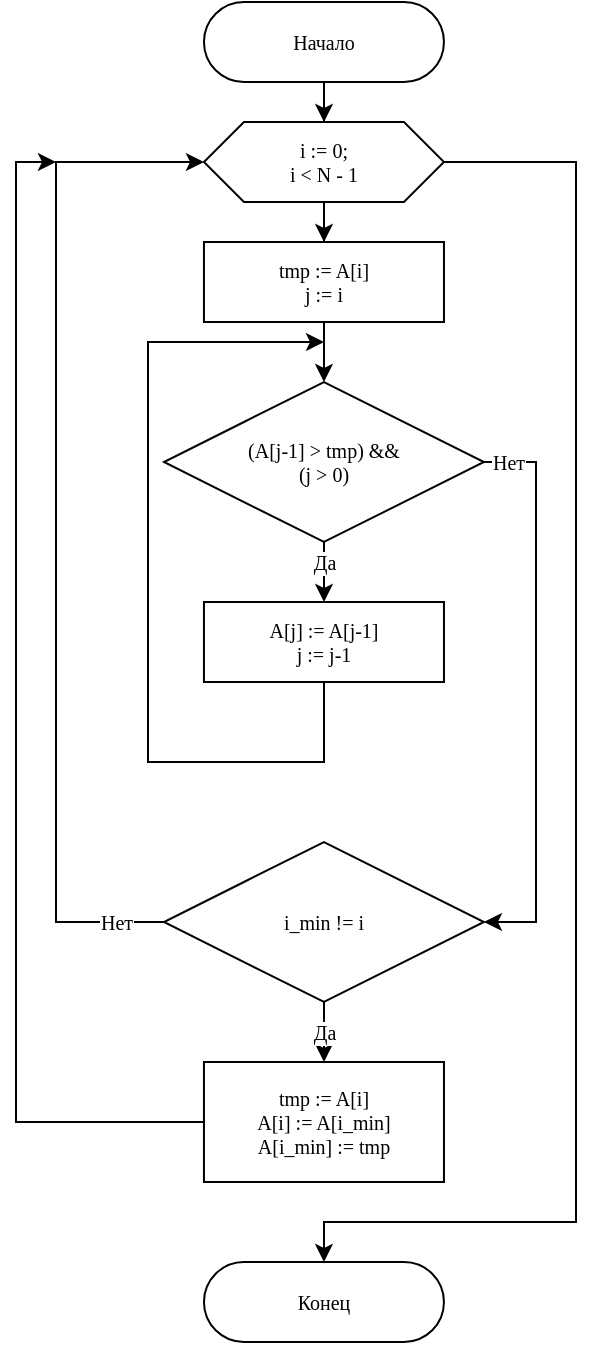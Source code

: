 <mxfile version="14.0.1" type="github">
  <diagram id="jJN2-YR1qqHn-e9BybVK" name="Page-1">
    <mxGraphModel dx="681" dy="482" grid="1" gridSize="10" guides="1" tooltips="1" connect="1" arrows="1" fold="1" page="1" pageScale="1" pageWidth="827" pageHeight="1169" math="0" shadow="0">
      <root>
        <mxCell id="0" />
        <mxCell id="1" parent="0" />
        <mxCell id="zWPFmJT7cU66MBOUrcfU-5" value="" style="edgeStyle=orthogonalEdgeStyle;rounded=0;orthogonalLoop=1;jettySize=auto;html=1;fontFamily=Consolas;fontSize=10;" parent="1" source="zWPFmJT7cU66MBOUrcfU-1" target="zWPFmJT7cU66MBOUrcfU-4" edge="1">
          <mxGeometry relative="1" as="geometry" />
        </mxCell>
        <mxCell id="zWPFmJT7cU66MBOUrcfU-1" value="Начало" style="rounded=1;whiteSpace=wrap;html=1;arcSize=50;fontFamily=Consolas;fontSize=10;" parent="1" vertex="1">
          <mxGeometry x="367.98" y="40" width="120" height="40" as="geometry" />
        </mxCell>
        <mxCell id="zWPFmJT7cU66MBOUrcfU-7" value="" style="edgeStyle=orthogonalEdgeStyle;rounded=0;orthogonalLoop=1;jettySize=auto;html=1;fontFamily=Consolas;fontSize=10;" parent="1" source="zWPFmJT7cU66MBOUrcfU-4" target="zWPFmJT7cU66MBOUrcfU-6" edge="1">
          <mxGeometry relative="1" as="geometry" />
        </mxCell>
        <mxCell id="zWPFmJT7cU66MBOUrcfU-25" style="edgeStyle=orthogonalEdgeStyle;rounded=0;orthogonalLoop=1;jettySize=auto;html=1;fontFamily=Consolas;entryX=0.5;entryY=0;entryDx=0;entryDy=0;fontSize=10;" parent="1" source="zWPFmJT7cU66MBOUrcfU-4" target="zWPFmJT7cU66MBOUrcfU-26" edge="1">
          <mxGeometry relative="1" as="geometry">
            <mxPoint x="433.98" y="670" as="targetPoint" />
            <Array as="points">
              <mxPoint x="553.98" y="120" />
              <mxPoint x="553.98" y="650" />
              <mxPoint x="427.98" y="650" />
            </Array>
          </mxGeometry>
        </mxCell>
        <mxCell id="zWPFmJT7cU66MBOUrcfU-4" value="&lt;div style=&quot;font-size: 10px;&quot;&gt;i := 0;&lt;/div&gt;&lt;div style=&quot;font-size: 10px;&quot;&gt;i &amp;lt; N - 1&lt;/div&gt;" style="shape=hexagon;perimeter=hexagonPerimeter2;whiteSpace=wrap;html=1;fixedSize=1;rounded=1;fontFamily=Consolas;arcSize=0;fontSize=10;" parent="1" vertex="1">
          <mxGeometry x="367.98" y="100" width="120" height="40" as="geometry" />
        </mxCell>
        <mxCell id="zWPFmJT7cU66MBOUrcfU-9" value="" style="edgeStyle=orthogonalEdgeStyle;rounded=0;orthogonalLoop=1;jettySize=auto;html=1;fontFamily=Consolas;entryX=0.5;entryY=0;entryDx=0;entryDy=0;fontSize=10;" parent="1" source="zWPFmJT7cU66MBOUrcfU-6" target="zWPFmJT7cU66MBOUrcfU-14" edge="1">
          <mxGeometry relative="1" as="geometry">
            <mxPoint x="428.0" y="220" as="targetPoint" />
          </mxGeometry>
        </mxCell>
        <mxCell id="zWPFmJT7cU66MBOUrcfU-6" value="&lt;div style=&quot;font-size: 10px;&quot;&gt;tmp := A[i]&lt;/div&gt;&lt;div style=&quot;font-size: 10px;&quot;&gt;j := i&lt;br style=&quot;font-size: 10px;&quot;&gt;&lt;/div&gt;" style="whiteSpace=wrap;html=1;rounded=1;fontFamily=Consolas;arcSize=0;fontSize=10;" parent="1" vertex="1">
          <mxGeometry x="367.98" y="160" width="120" height="40" as="geometry" />
        </mxCell>
        <mxCell id="zWPFmJT7cU66MBOUrcfU-19" value="Нет" style="edgeStyle=orthogonalEdgeStyle;rounded=0;orthogonalLoop=1;jettySize=auto;html=1;fontFamily=Consolas;entryX=1;entryY=0.5;entryDx=0;entryDy=0;exitX=1;exitY=0.5;exitDx=0;exitDy=0;fontSize=10;" parent="1" source="zWPFmJT7cU66MBOUrcfU-14" target="zWPFmJT7cU66MBOUrcfU-20" edge="1">
          <mxGeometry x="-0.915" relative="1" as="geometry">
            <mxPoint x="533.98" y="500" as="targetPoint" />
            <Array as="points">
              <mxPoint x="534" y="270" />
              <mxPoint x="534" y="500" />
            </Array>
            <mxPoint x="487.98" y="240.0" as="sourcePoint" />
            <mxPoint as="offset" />
          </mxGeometry>
        </mxCell>
        <mxCell id="zWPFmJT7cU66MBOUrcfU-16" value="Да" style="edgeStyle=orthogonalEdgeStyle;rounded=0;orthogonalLoop=1;jettySize=auto;html=1;fontFamily=Consolas;fontSize=10;" parent="1" source="zWPFmJT7cU66MBOUrcfU-14" target="zWPFmJT7cU66MBOUrcfU-15" edge="1">
          <mxGeometry x="0.2" relative="1" as="geometry">
            <mxPoint as="offset" />
          </mxGeometry>
        </mxCell>
        <mxCell id="zWPFmJT7cU66MBOUrcfU-14" value="&lt;div style=&quot;font-size: 10px;&quot;&gt;(A[j-1] &amp;gt; tmp) &amp;amp;&amp;amp;&lt;/div&gt;&lt;div style=&quot;font-size: 10px;&quot;&gt;(j &amp;gt; 0)&lt;br style=&quot;font-size: 10px;&quot;&gt;&lt;/div&gt;" style="rhombus;whiteSpace=wrap;html=1;rounded=1;fontFamily=Consolas;arcSize=0;fontSize=10;" parent="1" vertex="1">
          <mxGeometry x="347.98" y="230" width="160" height="80" as="geometry" />
        </mxCell>
        <mxCell id="zWPFmJT7cU66MBOUrcfU-18" style="edgeStyle=orthogonalEdgeStyle;rounded=0;orthogonalLoop=1;jettySize=auto;html=1;fontFamily=Consolas;fontSize=10;" parent="1" source="zWPFmJT7cU66MBOUrcfU-15" edge="1">
          <mxGeometry relative="1" as="geometry">
            <mxPoint x="428" y="210" as="targetPoint" />
            <Array as="points">
              <mxPoint x="428" y="420" />
              <mxPoint x="340" y="420" />
              <mxPoint x="340" y="210" />
            </Array>
          </mxGeometry>
        </mxCell>
        <mxCell id="zWPFmJT7cU66MBOUrcfU-15" value="&lt;div style=&quot;font-size: 10px;&quot;&gt;A[j] := A[j-1]&lt;/div&gt;&lt;div style=&quot;font-size: 10px;&quot;&gt;j := j-1&lt;br style=&quot;font-size: 10px;&quot;&gt;&lt;/div&gt;" style="whiteSpace=wrap;html=1;rounded=1;fontFamily=Consolas;arcSize=0;fontSize=10;" parent="1" vertex="1">
          <mxGeometry x="367.98" y="340" width="120" height="40" as="geometry" />
        </mxCell>
        <mxCell id="zWPFmJT7cU66MBOUrcfU-22" value="Да" style="edgeStyle=orthogonalEdgeStyle;rounded=0;orthogonalLoop=1;jettySize=auto;html=1;fontFamily=Consolas;fontSize=10;" parent="1" source="zWPFmJT7cU66MBOUrcfU-20" target="zWPFmJT7cU66MBOUrcfU-21" edge="1">
          <mxGeometry relative="1" as="geometry" />
        </mxCell>
        <mxCell id="zWPFmJT7cU66MBOUrcfU-23" value="&lt;div style=&quot;font-size: 10px;&quot;&gt;Нет&lt;/div&gt;" style="edgeStyle=orthogonalEdgeStyle;rounded=0;orthogonalLoop=1;jettySize=auto;html=1;entryX=0;entryY=0.5;entryDx=0;entryDy=0;fontFamily=Consolas;fontSize=10;" parent="1" source="zWPFmJT7cU66MBOUrcfU-20" target="zWPFmJT7cU66MBOUrcfU-4" edge="1">
          <mxGeometry x="-0.905" relative="1" as="geometry">
            <Array as="points">
              <mxPoint x="293.98" y="500" />
              <mxPoint x="293.98" y="120" />
            </Array>
            <mxPoint as="offset" />
          </mxGeometry>
        </mxCell>
        <mxCell id="zWPFmJT7cU66MBOUrcfU-20" value="i_min != i" style="rhombus;whiteSpace=wrap;html=1;rounded=1;fontFamily=Consolas;arcSize=0;fontSize=10;" parent="1" vertex="1">
          <mxGeometry x="347.98" y="460" width="160" height="80" as="geometry" />
        </mxCell>
        <mxCell id="zWPFmJT7cU66MBOUrcfU-24" style="edgeStyle=orthogonalEdgeStyle;rounded=0;orthogonalLoop=1;jettySize=auto;html=1;fontFamily=Consolas;fontSize=10;" parent="1" source="zWPFmJT7cU66MBOUrcfU-21" edge="1">
          <mxGeometry relative="1" as="geometry">
            <mxPoint x="293.98" y="120" as="targetPoint" />
            <Array as="points">
              <mxPoint x="273.98" y="600" />
              <mxPoint x="273.98" y="120" />
            </Array>
          </mxGeometry>
        </mxCell>
        <mxCell id="zWPFmJT7cU66MBOUrcfU-21" value="&lt;div style=&quot;font-size: 10px;&quot;&gt;tmp := A[i]&lt;/div&gt;&lt;div style=&quot;font-size: 10px;&quot;&gt;A[i] := A[i_min]&lt;/div&gt;&lt;div style=&quot;font-size: 10px;&quot;&gt;A[i_min] := tmp&lt;br style=&quot;font-size: 10px;&quot;&gt;&lt;/div&gt;" style="whiteSpace=wrap;html=1;rounded=1;fontFamily=Consolas;arcSize=0;fontSize=10;" parent="1" vertex="1">
          <mxGeometry x="367.98" y="570" width="120" height="60" as="geometry" />
        </mxCell>
        <mxCell id="zWPFmJT7cU66MBOUrcfU-26" value="Конец" style="rounded=1;whiteSpace=wrap;html=1;arcSize=50;fontFamily=Consolas;fontSize=10;" parent="1" vertex="1">
          <mxGeometry x="367.98" y="670" width="120" height="40" as="geometry" />
        </mxCell>
      </root>
    </mxGraphModel>
  </diagram>
</mxfile>
